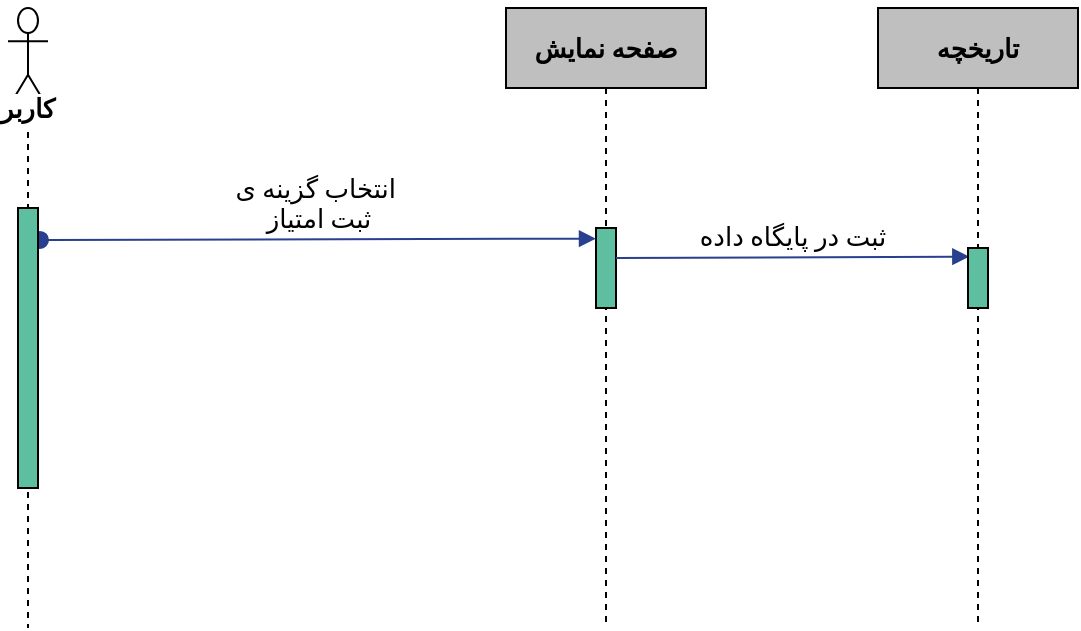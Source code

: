 <mxfile version="14.8.4" type="github">
  <diagram id="OpboVeKp4PLWxCIJxXDE" name="Page-1">
    <mxGraphModel dx="782" dy="436" grid="1" gridSize="10" guides="1" tooltips="1" connect="1" arrows="1" fold="1" page="1" pageScale="1" pageWidth="850" pageHeight="1100" math="0" shadow="0">
      <root>
        <mxCell id="0" />
        <mxCell id="1" parent="0" />
        <mxCell id="5HulXK3OnuvkSpBskchs-1" value="کاربر" style="shape=umlLifeline;participant=umlActor;perimeter=lifelinePerimeter;whiteSpace=wrap;html=1;container=1;collapsible=0;recursiveResize=0;verticalAlign=top;spacingTop=36;labelBackgroundColor=#ffffff;outlineConnect=0;size=50;fontFamily=B Zar;fontSize=13;fontStyle=1" parent="1" vertex="1">
          <mxGeometry x="20" y="20" width="20" height="310" as="geometry" />
        </mxCell>
        <mxCell id="5HulXK3OnuvkSpBskchs-2" value="&lt;font style=&quot;font-size: 13px;&quot;&gt;&lt;br style=&quot;font-size: 13px;&quot;&gt;صفحه نمایش&lt;br style=&quot;font-size: 13px;&quot;&gt;&lt;/font&gt;&lt;br style=&quot;font-size: 13px;&quot;&gt;" style="shape=umlLifeline;perimeter=lifelinePerimeter;whiteSpace=wrap;html=1;container=1;collapsible=0;recursiveResize=0;outlineConnect=0;fontFamily=B Zar;fontSize=13;fontStyle=1;fillColor=#BFBFBF;" parent="1" vertex="1">
          <mxGeometry x="269" y="20" width="100" height="310" as="geometry" />
        </mxCell>
        <mxCell id="5HulXK3OnuvkSpBskchs-3" value="تاریخچه" style="shape=umlLifeline;perimeter=lifelinePerimeter;whiteSpace=wrap;html=1;container=1;collapsible=0;recursiveResize=0;outlineConnect=0;fontFamily=B Zar;fontSize=13;fontStyle=1;fillColor=#BFBFBF;" parent="1" vertex="1">
          <mxGeometry x="455" y="20" width="100" height="310" as="geometry" />
        </mxCell>
        <mxCell id="5HulXK3OnuvkSpBskchs-4" value="" style="html=1;points=[];perimeter=orthogonalPerimeter;fillColor=#5EBEA0;" parent="1" vertex="1">
          <mxGeometry x="314" y="130" width="10" height="40" as="geometry" />
        </mxCell>
        <mxCell id="5HulXK3OnuvkSpBskchs-5" value="&lt;font style=&quot;font-size: 13px&quot;&gt;انتخاب گزینه ی&amp;nbsp;&lt;br style=&quot;font-size: 13px&quot;&gt;ثبت امتیاز&lt;br style=&quot;font-size: 13px&quot;&gt;&lt;/font&gt;" style="html=1;verticalAlign=bottom;startArrow=oval;endArrow=block;startSize=8;strokeColor=#28408E;fontFamily=B Zar;fontSize=13;entryX=0;entryY=0.133;entryDx=0;entryDy=0;entryPerimeter=0;exitX=1.1;exitY=0.114;exitDx=0;exitDy=0;exitPerimeter=0;" parent="1" target="5HulXK3OnuvkSpBskchs-4" edge="1" source="l1uv-0DaUgAQYPaE_kXa-1">
          <mxGeometry relative="1" as="geometry">
            <mxPoint x="30" y="135" as="sourcePoint" />
            <mxPoint x="309" y="135" as="targetPoint" />
          </mxGeometry>
        </mxCell>
        <mxCell id="5HulXK3OnuvkSpBskchs-6" value="&lt;font style=&quot;font-size: 13px;&quot;&gt;ثبت در پایگاه داده&lt;/font&gt;" style="html=1;verticalAlign=bottom;endArrow=block;fontFamily=B Zar;fontSize=13;strokeColor=#28408E;entryX=0.067;entryY=0.144;entryDx=0;entryDy=0;entryPerimeter=0;" parent="1" target="5HulXK3OnuvkSpBskchs-7" edge="1">
          <mxGeometry relative="1" as="geometry">
            <mxPoint x="324" y="145" as="sourcePoint" />
            <mxPoint x="490" y="145" as="targetPoint" />
          </mxGeometry>
        </mxCell>
        <mxCell id="5HulXK3OnuvkSpBskchs-7" value="" style="html=1;points=[];perimeter=orthogonalPerimeter;fillColor=#5EBEA0;" parent="1" vertex="1">
          <mxGeometry x="500" y="140" width="10" height="30" as="geometry" />
        </mxCell>
        <mxCell id="l1uv-0DaUgAQYPaE_kXa-1" value="" style="html=1;points=[];perimeter=orthogonalPerimeter;fillColor=#5EBEA0;" vertex="1" parent="1">
          <mxGeometry x="25" y="120" width="10" height="140" as="geometry" />
        </mxCell>
      </root>
    </mxGraphModel>
  </diagram>
</mxfile>
